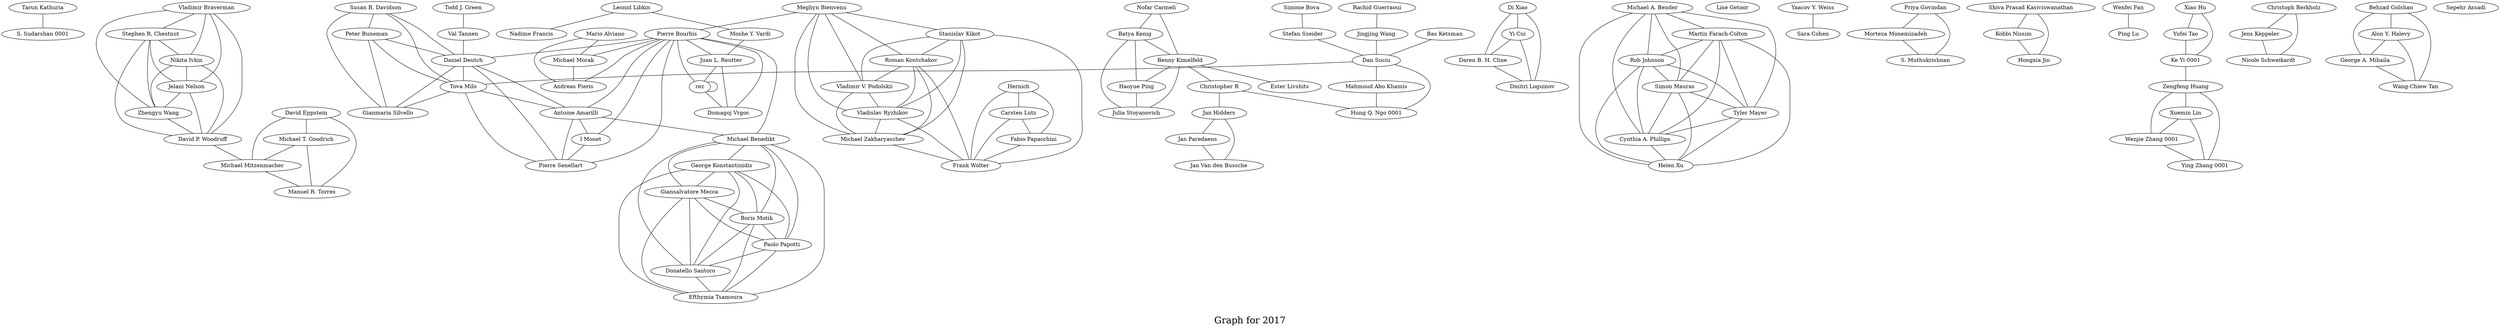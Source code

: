 /*****
Graph for 2017
*****/

graph G {
  graph [splines=true overlap=false]
  node  [shape=ellipse, width=0.3, height=0.3]
  0 [label="Tarun Kathuria"];
  1 [label="S. Sudarshan 0001"];
  2 [label="Vladimir Braverman"];
  3 [label="Stephen R. Chestnut"];
  4 [label="Nikita Ivkin"];
  5 [label="Jelani Nelson"];
  6 [label="Zhengyu Wang"];
  7 [label="David P. Woodruff"];
  8 [label="Rachid Guerraoui"];
  9 [label="Jingjing Wang"];
  10 [label="Nofar Carmeli"];
  11 [label="Batya Kenig"];
  12 [label="Benny Kimelfeld"];
  13 [label="Di Xiao"];
  14 [label="Yi Cui"];
  15 [label="Daren B. H. Cline"];
  16 [label="Dmitri Loguinov"];
  17 [label="Ester Livshits"];
  18 [label="Michael A. Bender"];
  19 [label="Martin Farach-Colton"];
  20 [label="Rob Johnson"];
  21 [label="Simon Mauras"];
  22 [label="Tyler Mayer"];
  23 [label="Cynthia A. Phillips"];
  24 [label="Helen Xu"];
  25 [label="Simone Bova"];
  26 [label="Stefan Szeider"];
  27 [label="Lise Getoor"];
  28 [label="Yaacov Y. Weiss"];
  29 [label="Sara Cohen"];
  30 [label="Meghyn Bienvenu"];
  31 [label="Stanislav Kikot"];
  32 [label="Roman Kontchakov"];
  33 [label="Vladimir V. Podolskii"];
  34 [label="Vladislav Ryzhikov"];
  35 [label="Michael Zakharyaschev"];
  36 [label="Priya Govindan"];
  37 [label="Morteza Monemizadeh"];
  38 [label="S. Muthukrishnan"];
  39 [label="Leonid Libkin"];
  40 [label="Moshe Y. Vardi"];
  41 [label="Hernich"];
  42 [label="Carsten Lutz"];
  43 [label="Fabio Papacchini"];
  44 [label="Frank Wolter"];
  45 [label="Nadime Francis"];
  46 [label="Bas Ketsman"];
  47 [label="Dan Suciu"];
  48 [label="Shiva Prasad Kasiviswanathan"];
  49 [label="Kobbi Nissim"];
  50 [label="Hongxia Jin"];
  51 [label="Wenfei Fan"];
  52 [label="Ping Lu"];
  53 [label="Haoyue Ping"];
  54 [label="Julia Stoyanovich"];
  55 [label="Christopher R"];
  56 [label="Todd J. Green"];
  57 [label="Val Tannen"];
  58 [label="David Eppstein"];
  59 [label="Michael T. Goodrich"];
  60 [label="Michael Mitzenmacher"];
  61 [label="Manuel R. Torres"];
  62 [label="Xiao Hu"];
  63 [label="Yufei Tao"];
  64 [label="Ke Yi 0001"];
  65 [label="Christoph Berkholz"];
  66 [label="Jens Keppeler"];
  67 [label="Nicole Schweikardt"];
  68 [label="Jan Hidders"];
  69 [label="Jan Paredaens"];
  70 [label="Jan Van den Bussche"];
  71 [label="Behzad Golshan"];
  72 [label="Alon Y. Halevy"];
  73 [label="George A. Mihaila"];
  74 [label="Wang-Chiew Tan"];
  75 [label="Zengfeng Huang"];
  76 [label="Xuemin Lin"];
  77 [label="Wenjie Zhang 0001"];
  78 [label="Ying Zhang 0001"];
  79 [label="Pierre Bourhis"];
  80 [label="Juan L. Reutter"];
  81 [label="rez"];
  82 [label="Domagoj Vrgoc"];
  83 [label="Sepehr Assadi"];
  84 [label="Susan B. Davidson"];
  85 [label="Peter Buneman"];
  86 [label="Daniel Deutch"];
  87 [label="Tova Milo"];
  88 [label="Gianmaria Silvello"];
  89 [label="Antoine Amarilli"];
  90 [label="l Monet"];
  91 [label="Pierre Senellart"];
  92 [label="Michael Benedikt"];
  93 [label="George Konstantinidis"];
  94 [label="Giansalvatore Mecca"];
  95 [label="Boris Motik"];
  96 [label="Paolo Papotti"];
  97 [label="Donatello Santoro"];
  98 [label="Efthymia Tsamoura"];
  99 [label="Mario Alviano"];
  100 [label="Michael Morak"];
  101 [label="Andreas Pieris"];
  102 [label="Mahmoud Abo Khamis"];
  103 [label="Hung Q. Ngo 0001"];
  0 -- 1;
  2 -- 3;
  2 -- 4;
  2 -- 5;
  2 -- 6;
  2 -- 7;
  3 -- 4;
  3 -- 5;
  3 -- 6;
  3 -- 7;
  4 -- 5;
  4 -- 6;
  4 -- 7;
  5 -- 6;
  5 -- 7;
  6 -- 7;
  7 -- 60;
  8 -- 9;
  9 -- 47;
  10 -- 11;
  10 -- 12;
  11 -- 12;
  11 -- 53;
  11 -- 54;
  12 -- 17;
  12 -- 53;
  12 -- 54;
  12 -- 55;
  13 -- 14;
  13 -- 15;
  13 -- 16;
  14 -- 15;
  14 -- 16;
  15 -- 16;
  18 -- 19;
  18 -- 20;
  18 -- 21;
  18 -- 22;
  18 -- 23;
  18 -- 24;
  19 -- 20;
  19 -- 21;
  19 -- 22;
  19 -- 23;
  19 -- 24;
  20 -- 21;
  20 -- 22;
  20 -- 23;
  20 -- 24;
  21 -- 22;
  21 -- 23;
  21 -- 24;
  22 -- 23;
  22 -- 24;
  23 -- 24;
  25 -- 26;
  26 -- 47;
  28 -- 29;
  30 -- 31;
  30 -- 32;
  30 -- 33;
  30 -- 34;
  30 -- 35;
  30 -- 79;
  31 -- 32;
  31 -- 33;
  31 -- 34;
  31 -- 35;
  31 -- 44;
  32 -- 33;
  32 -- 34;
  32 -- 35;
  32 -- 44;
  33 -- 34;
  33 -- 35;
  34 -- 35;
  34 -- 44;
  35 -- 44;
  36 -- 37;
  36 -- 38;
  37 -- 38;
  39 -- 40;
  39 -- 45;
  40 -- 80;
  41 -- 42;
  41 -- 43;
  41 -- 44;
  42 -- 43;
  42 -- 44;
  43 -- 44;
  46 -- 47;
  47 -- 87;
  47 -- 102;
  47 -- 103;
  48 -- 49;
  48 -- 50;
  49 -- 50;
  51 -- 52;
  53 -- 54;
  55 -- 68;
  55 -- 103;
  56 -- 57;
  57 -- 86;
  58 -- 59;
  58 -- 60;
  58 -- 61;
  59 -- 60;
  59 -- 61;
  60 -- 61;
  62 -- 63;
  62 -- 64;
  63 -- 64;
  64 -- 75;
  65 -- 66;
  65 -- 67;
  66 -- 67;
  68 -- 69;
  68 -- 70;
  69 -- 70;
  71 -- 72;
  71 -- 73;
  71 -- 74;
  72 -- 73;
  72 -- 74;
  73 -- 74;
  75 -- 76;
  75 -- 77;
  75 -- 78;
  76 -- 77;
  76 -- 78;
  77 -- 78;
  79 -- 80;
  79 -- 81;
  79 -- 82;
  79 -- 86;
  79 -- 89;
  79 -- 90;
  79 -- 91;
  79 -- 92;
  79 -- 100;
  79 -- 101;
  80 -- 81;
  80 -- 82;
  81 -- 81;
  81 -- 82;
  84 -- 85;
  84 -- 86;
  84 -- 87;
  84 -- 88;
  85 -- 86;
  85 -- 87;
  85 -- 88;
  86 -- 87;
  86 -- 88;
  86 -- 89;
  86 -- 91;
  87 -- 88;
  87 -- 89;
  87 -- 91;
  89 -- 90;
  89 -- 91;
  89 -- 92;
  90 -- 91;
  92 -- 93;
  92 -- 94;
  92 -- 95;
  92 -- 96;
  92 -- 97;
  92 -- 98;
  93 -- 94;
  93 -- 95;
  93 -- 96;
  93 -- 97;
  93 -- 98;
  94 -- 95;
  94 -- 96;
  94 -- 97;
  94 -- 98;
  95 -- 96;
  95 -- 97;
  95 -- 98;
  96 -- 97;
  96 -- 98;
  97 -- 98;
  99 -- 100;
  99 -- 101;
  100 -- 101;
  102 -- 103;
  label = "\nGraph for 2017\n";  fontsize=24;
}

